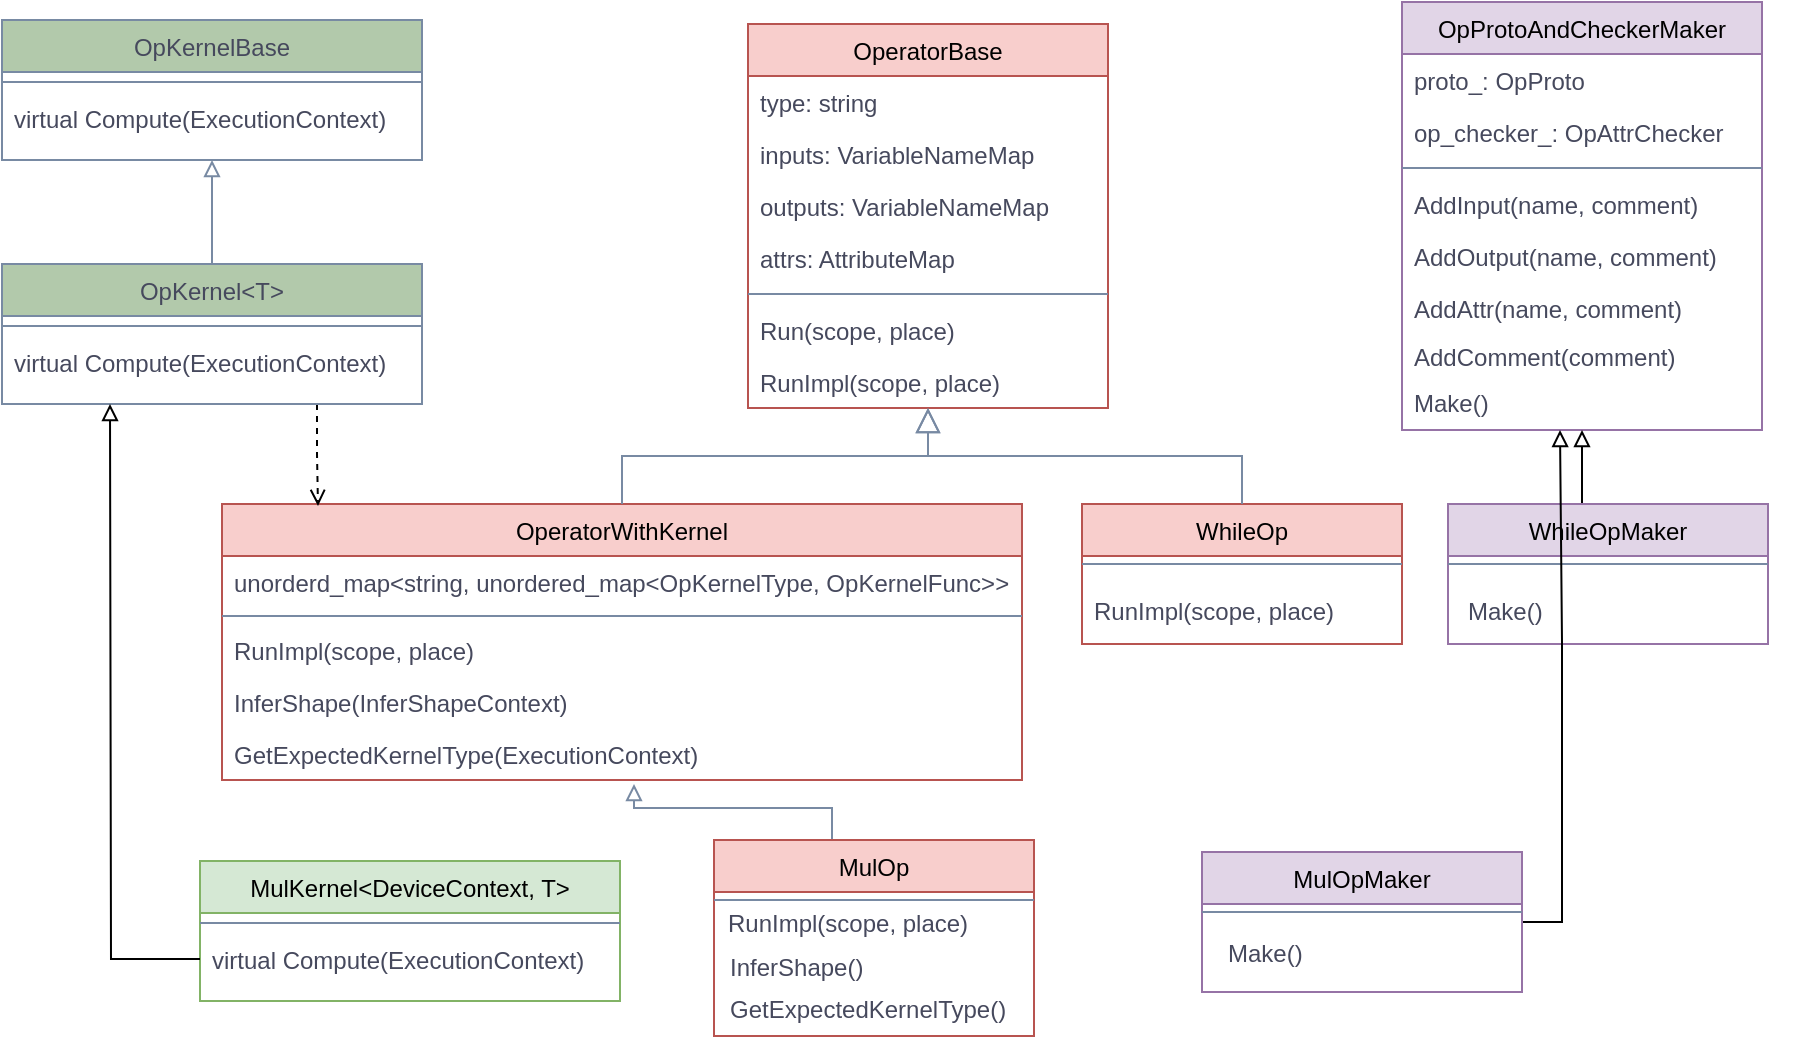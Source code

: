 <mxfile version="14.7.3" type="github">
  <diagram id="C5RBs43oDa-KdzZeNtuy" name="Page-1">
    <mxGraphModel dx="1773" dy="477" grid="0" gridSize="10" guides="1" tooltips="1" connect="1" arrows="1" fold="1" page="1" pageScale="1" pageWidth="827" pageHeight="1169" math="0" shadow="0">
      <root>
        <mxCell id="WIyWlLk6GJQsqaUBKTNV-0" />
        <mxCell id="WIyWlLk6GJQsqaUBKTNV-1" parent="WIyWlLk6GJQsqaUBKTNV-0" />
        <mxCell id="zkfFHV4jXpPFQw0GAbJ--0" value="OperatorBase" style="swimlane;fontStyle=0;align=center;verticalAlign=top;childLayout=stackLayout;horizontal=1;startSize=26;horizontalStack=0;resizeParent=1;resizeLast=0;collapsible=1;marginBottom=0;rounded=0;shadow=0;strokeWidth=1;fillColor=#f8cecc;strokeColor=#b85450;" parent="WIyWlLk6GJQsqaUBKTNV-1" vertex="1">
          <mxGeometry x="163" y="120" width="180" height="192" as="geometry">
            <mxRectangle x="230" y="140" width="160" height="26" as="alternateBounds" />
          </mxGeometry>
        </mxCell>
        <mxCell id="zkfFHV4jXpPFQw0GAbJ--1" value="type: string" style="text;align=left;verticalAlign=top;spacingLeft=4;spacingRight=4;overflow=hidden;rotatable=0;points=[[0,0.5],[1,0.5]];portConstraint=eastwest;fontColor=#46495D;" parent="zkfFHV4jXpPFQw0GAbJ--0" vertex="1">
          <mxGeometry y="26" width="180" height="26" as="geometry" />
        </mxCell>
        <mxCell id="zkfFHV4jXpPFQw0GAbJ--2" value="inputs: VariableNameMap" style="text;align=left;verticalAlign=top;spacingLeft=4;spacingRight=4;overflow=hidden;rotatable=0;points=[[0,0.5],[1,0.5]];portConstraint=eastwest;rounded=0;shadow=0;html=0;fontColor=#46495D;" parent="zkfFHV4jXpPFQw0GAbJ--0" vertex="1">
          <mxGeometry y="52" width="180" height="26" as="geometry" />
        </mxCell>
        <mxCell id="yKPmHMMZ9PjpKHWTUBsK-0" value="outputs: VariableNameMap&#xa;" style="text;align=left;verticalAlign=top;spacingLeft=4;spacingRight=4;overflow=hidden;rotatable=0;points=[[0,0.5],[1,0.5]];portConstraint=eastwest;rounded=0;shadow=0;html=0;fontColor=#46495D;" parent="zkfFHV4jXpPFQw0GAbJ--0" vertex="1">
          <mxGeometry y="78" width="180" height="26" as="geometry" />
        </mxCell>
        <mxCell id="zkfFHV4jXpPFQw0GAbJ--3" value="attrs: AttributeMap" style="text;align=left;verticalAlign=top;spacingLeft=4;spacingRight=4;overflow=hidden;rotatable=0;points=[[0,0.5],[1,0.5]];portConstraint=eastwest;rounded=0;shadow=0;html=0;fontColor=#46495D;" parent="zkfFHV4jXpPFQw0GAbJ--0" vertex="1">
          <mxGeometry y="104" width="180" height="26" as="geometry" />
        </mxCell>
        <mxCell id="zkfFHV4jXpPFQw0GAbJ--4" value="" style="line;html=1;strokeWidth=1;align=left;verticalAlign=middle;spacingTop=-1;spacingLeft=3;spacingRight=3;rotatable=0;labelPosition=right;points=[];portConstraint=eastwest;fillColor=#B2C9AB;strokeColor=#788AA3;fontColor=#46495D;" parent="zkfFHV4jXpPFQw0GAbJ--0" vertex="1">
          <mxGeometry y="130" width="180" height="10" as="geometry" />
        </mxCell>
        <mxCell id="yKPmHMMZ9PjpKHWTUBsK-3" value="Run(scope, place)" style="text;align=left;verticalAlign=top;spacingLeft=4;spacingRight=4;overflow=hidden;rotatable=0;points=[[0,0.5],[1,0.5]];portConstraint=eastwest;fontColor=#46495D;" parent="zkfFHV4jXpPFQw0GAbJ--0" vertex="1">
          <mxGeometry y="140" width="180" height="26" as="geometry" />
        </mxCell>
        <mxCell id="zkfFHV4jXpPFQw0GAbJ--5" value="RunImpl(scope, place)" style="text;align=left;verticalAlign=top;spacingLeft=4;spacingRight=4;overflow=hidden;rotatable=0;points=[[0,0.5],[1,0.5]];portConstraint=eastwest;fontColor=#46495D;" parent="zkfFHV4jXpPFQw0GAbJ--0" vertex="1">
          <mxGeometry y="166" width="180" height="26" as="geometry" />
        </mxCell>
        <mxCell id="zkfFHV4jXpPFQw0GAbJ--6" value="OperatorWithKernel" style="swimlane;fontStyle=0;align=center;verticalAlign=top;childLayout=stackLayout;horizontal=1;startSize=26;horizontalStack=0;resizeParent=1;resizeLast=0;collapsible=1;marginBottom=0;rounded=0;shadow=0;strokeWidth=1;fillColor=#f8cecc;strokeColor=#b85450;" parent="WIyWlLk6GJQsqaUBKTNV-1" vertex="1">
          <mxGeometry x="-100" y="360" width="400" height="138" as="geometry">
            <mxRectangle x="130" y="380" width="160" height="26" as="alternateBounds" />
          </mxGeometry>
        </mxCell>
        <mxCell id="zkfFHV4jXpPFQw0GAbJ--7" value="unorderd_map&lt;string, unordered_map&lt;OpKernelType, OpKernelFunc&gt;&gt;" style="text;align=left;verticalAlign=top;spacingLeft=4;spacingRight=4;overflow=hidden;rotatable=0;points=[[0,0.5],[1,0.5]];portConstraint=eastwest;fontColor=#46495D;" parent="zkfFHV4jXpPFQw0GAbJ--6" vertex="1">
          <mxGeometry y="26" width="400" height="26" as="geometry" />
        </mxCell>
        <mxCell id="zkfFHV4jXpPFQw0GAbJ--9" value="" style="line;html=1;strokeWidth=1;align=left;verticalAlign=middle;spacingTop=-1;spacingLeft=3;spacingRight=3;rotatable=0;labelPosition=right;points=[];portConstraint=eastwest;fillColor=#B2C9AB;strokeColor=#788AA3;fontColor=#46495D;" parent="zkfFHV4jXpPFQw0GAbJ--6" vertex="1">
          <mxGeometry y="52" width="400" height="8" as="geometry" />
        </mxCell>
        <mxCell id="zkfFHV4jXpPFQw0GAbJ--11" value="RunImpl(scope, place)" style="text;align=left;verticalAlign=top;spacingLeft=4;spacingRight=4;overflow=hidden;rotatable=0;points=[[0,0.5],[1,0.5]];portConstraint=eastwest;fontColor=#46495D;" parent="zkfFHV4jXpPFQw0GAbJ--6" vertex="1">
          <mxGeometry y="60" width="400" height="26" as="geometry" />
        </mxCell>
        <mxCell id="yKPmHMMZ9PjpKHWTUBsK-40" value="InferShape(InferShapeContext)" style="text;align=left;verticalAlign=top;spacingLeft=4;spacingRight=4;overflow=hidden;rotatable=0;points=[[0,0.5],[1,0.5]];portConstraint=eastwest;fontColor=#46495D;" parent="zkfFHV4jXpPFQw0GAbJ--6" vertex="1">
          <mxGeometry y="86" width="400" height="26" as="geometry" />
        </mxCell>
        <mxCell id="yKPmHMMZ9PjpKHWTUBsK-48" value="GetExpectedKernelType(ExecutionContext)" style="text;align=left;verticalAlign=top;spacingLeft=4;spacingRight=4;overflow=hidden;rotatable=0;points=[[0,0.5],[1,0.5]];portConstraint=eastwest;fontColor=#46495D;" parent="zkfFHV4jXpPFQw0GAbJ--6" vertex="1">
          <mxGeometry y="112" width="400" height="26" as="geometry" />
        </mxCell>
        <mxCell id="zkfFHV4jXpPFQw0GAbJ--12" value="" style="endArrow=block;endSize=10;endFill=0;shadow=0;strokeWidth=1;rounded=0;edgeStyle=elbowEdgeStyle;elbow=vertical;strokeColor=#788AA3;fontColor=#46495D;" parent="WIyWlLk6GJQsqaUBKTNV-1" source="zkfFHV4jXpPFQw0GAbJ--6" target="zkfFHV4jXpPFQw0GAbJ--0" edge="1">
          <mxGeometry width="160" relative="1" as="geometry">
            <mxPoint x="200" y="203" as="sourcePoint" />
            <mxPoint x="200" y="203" as="targetPoint" />
          </mxGeometry>
        </mxCell>
        <mxCell id="zkfFHV4jXpPFQw0GAbJ--13" value="WhileOp" style="swimlane;fontStyle=0;align=center;verticalAlign=top;childLayout=stackLayout;horizontal=1;startSize=26;horizontalStack=0;resizeParent=1;resizeLast=0;collapsible=1;marginBottom=0;rounded=0;shadow=0;strokeWidth=1;fillColor=#f8cecc;strokeColor=#b85450;" parent="WIyWlLk6GJQsqaUBKTNV-1" vertex="1">
          <mxGeometry x="330" y="360" width="160" height="70" as="geometry">
            <mxRectangle x="340" y="380" width="170" height="26" as="alternateBounds" />
          </mxGeometry>
        </mxCell>
        <mxCell id="zkfFHV4jXpPFQw0GAbJ--15" value="" style="line;html=1;strokeWidth=1;align=left;verticalAlign=middle;spacingTop=-1;spacingLeft=3;spacingRight=3;rotatable=0;labelPosition=right;points=[];portConstraint=eastwest;fillColor=#B2C9AB;strokeColor=#788AA3;fontColor=#46495D;" parent="zkfFHV4jXpPFQw0GAbJ--13" vertex="1">
          <mxGeometry y="26" width="160" height="8" as="geometry" />
        </mxCell>
        <mxCell id="zkfFHV4jXpPFQw0GAbJ--16" value="" style="endArrow=block;endSize=10;endFill=0;shadow=0;strokeWidth=1;rounded=0;edgeStyle=elbowEdgeStyle;elbow=vertical;strokeColor=#788AA3;fontColor=#46495D;" parent="WIyWlLk6GJQsqaUBKTNV-1" source="zkfFHV4jXpPFQw0GAbJ--13" target="zkfFHV4jXpPFQw0GAbJ--0" edge="1">
          <mxGeometry width="160" relative="1" as="geometry">
            <mxPoint x="210" y="373" as="sourcePoint" />
            <mxPoint x="310" y="271" as="targetPoint" />
          </mxGeometry>
        </mxCell>
        <mxCell id="yKPmHMMZ9PjpKHWTUBsK-7" value="RunImpl(scope, place)" style="text;align=left;verticalAlign=top;spacingLeft=4;spacingRight=4;overflow=hidden;rotatable=0;points=[[0,0.5],[1,0.5]];portConstraint=eastwest;fontColor=#46495D;" parent="WIyWlLk6GJQsqaUBKTNV-1" vertex="1">
          <mxGeometry x="330" y="400" width="180" height="26" as="geometry" />
        </mxCell>
        <mxCell id="yKPmHMMZ9PjpKHWTUBsK-23" style="edgeStyle=orthogonalEdgeStyle;rounded=0;orthogonalLoop=1;jettySize=auto;html=1;endArrow=block;endFill=0;strokeColor=#788AA3;fontColor=#46495D;exitX=0.5;exitY=0;exitDx=0;exitDy=0;" parent="WIyWlLk6GJQsqaUBKTNV-1" source="yKPmHMMZ9PjpKHWTUBsK-17" edge="1">
          <mxGeometry relative="1" as="geometry">
            <mxPoint x="106.0" y="500" as="targetPoint" />
            <Array as="points">
              <mxPoint x="205" y="528" />
              <mxPoint x="205" y="512" />
              <mxPoint x="106" y="512" />
            </Array>
          </mxGeometry>
        </mxCell>
        <mxCell id="yKPmHMMZ9PjpKHWTUBsK-17" value="MulOp" style="swimlane;fontStyle=0;align=center;verticalAlign=top;childLayout=stackLayout;horizontal=1;startSize=26;horizontalStack=0;resizeParent=1;resizeLast=0;collapsible=1;marginBottom=0;rounded=0;shadow=0;strokeWidth=1;fillColor=#f8cecc;strokeColor=#b85450;" parent="WIyWlLk6GJQsqaUBKTNV-1" vertex="1">
          <mxGeometry x="146" y="528" width="160" height="98" as="geometry">
            <mxRectangle x="340" y="380" width="170" height="26" as="alternateBounds" />
          </mxGeometry>
        </mxCell>
        <mxCell id="yKPmHMMZ9PjpKHWTUBsK-18" value="" style="line;html=1;strokeWidth=1;align=left;verticalAlign=middle;spacingTop=-1;spacingLeft=3;spacingRight=3;rotatable=0;labelPosition=right;points=[];portConstraint=eastwest;fillColor=#B2C9AB;strokeColor=#788AA3;fontColor=#46495D;" parent="yKPmHMMZ9PjpKHWTUBsK-17" vertex="1">
          <mxGeometry y="26" width="160" height="8" as="geometry" />
        </mxCell>
        <mxCell id="yKPmHMMZ9PjpKHWTUBsK-26" value="OpKernelBase" style="swimlane;fontStyle=0;align=center;verticalAlign=top;childLayout=stackLayout;horizontal=1;startSize=26;horizontalStack=0;resizeParent=1;resizeLast=0;collapsible=1;marginBottom=0;rounded=0;shadow=0;strokeWidth=1;fillColor=#B2C9AB;strokeColor=#788AA3;fontColor=#46495D;" parent="WIyWlLk6GJQsqaUBKTNV-1" vertex="1">
          <mxGeometry x="-210" y="118" width="210" height="70" as="geometry">
            <mxRectangle x="230" y="140" width="160" height="26" as="alternateBounds" />
          </mxGeometry>
        </mxCell>
        <mxCell id="yKPmHMMZ9PjpKHWTUBsK-31" value="" style="line;html=1;strokeWidth=1;align=left;verticalAlign=middle;spacingTop=-1;spacingLeft=3;spacingRight=3;rotatable=0;labelPosition=right;points=[];portConstraint=eastwest;fillColor=#B2C9AB;strokeColor=#788AA3;fontColor=#46495D;" parent="yKPmHMMZ9PjpKHWTUBsK-26" vertex="1">
          <mxGeometry y="26" width="210" height="10" as="geometry" />
        </mxCell>
        <mxCell id="yKPmHMMZ9PjpKHWTUBsK-32" value="virtual Compute(ExecutionContext)" style="text;align=left;verticalAlign=top;spacingLeft=4;spacingRight=4;overflow=hidden;rotatable=0;points=[[0,0.5],[1,0.5]];portConstraint=eastwest;fontColor=#46495D;" parent="yKPmHMMZ9PjpKHWTUBsK-26" vertex="1">
          <mxGeometry y="36" width="210" height="26" as="geometry" />
        </mxCell>
        <mxCell id="yKPmHMMZ9PjpKHWTUBsK-38" style="edgeStyle=orthogonalEdgeStyle;rounded=0;orthogonalLoop=1;jettySize=auto;html=1;exitX=0.5;exitY=0;exitDx=0;exitDy=0;entryX=0.5;entryY=1;entryDx=0;entryDy=0;endArrow=block;endFill=0;strokeColor=#788AA3;fontColor=#46495D;" parent="WIyWlLk6GJQsqaUBKTNV-1" source="yKPmHMMZ9PjpKHWTUBsK-35" target="yKPmHMMZ9PjpKHWTUBsK-26" edge="1">
          <mxGeometry relative="1" as="geometry" />
        </mxCell>
        <mxCell id="NQlYh24u3-IMjoaA24Wh-25" style="edgeStyle=orthogonalEdgeStyle;rounded=0;orthogonalLoop=1;jettySize=auto;html=1;exitX=0.75;exitY=1;exitDx=0;exitDy=0;endArrow=open;endFill=0;dashed=1;entryX=0.12;entryY=0.007;entryDx=0;entryDy=0;entryPerimeter=0;" parent="WIyWlLk6GJQsqaUBKTNV-1" source="yKPmHMMZ9PjpKHWTUBsK-35" target="zkfFHV4jXpPFQw0GAbJ--6" edge="1">
          <mxGeometry relative="1" as="geometry">
            <mxPoint x="-52" y="356" as="targetPoint" />
          </mxGeometry>
        </mxCell>
        <mxCell id="yKPmHMMZ9PjpKHWTUBsK-35" value="OpKernel&lt;T&gt;" style="swimlane;fontStyle=0;align=center;verticalAlign=top;childLayout=stackLayout;horizontal=1;startSize=26;horizontalStack=0;resizeParent=1;resizeLast=0;collapsible=1;marginBottom=0;rounded=0;shadow=0;strokeWidth=1;fillColor=#B2C9AB;strokeColor=#788AA3;fontColor=#46495D;" parent="WIyWlLk6GJQsqaUBKTNV-1" vertex="1">
          <mxGeometry x="-210" y="240" width="210" height="70" as="geometry">
            <mxRectangle x="230" y="140" width="160" height="26" as="alternateBounds" />
          </mxGeometry>
        </mxCell>
        <mxCell id="yKPmHMMZ9PjpKHWTUBsK-36" value="" style="line;html=1;strokeWidth=1;align=left;verticalAlign=middle;spacingTop=-1;spacingLeft=3;spacingRight=3;rotatable=0;labelPosition=right;points=[];portConstraint=eastwest;fillColor=#B2C9AB;strokeColor=#788AA3;fontColor=#46495D;" parent="yKPmHMMZ9PjpKHWTUBsK-35" vertex="1">
          <mxGeometry y="26" width="210" height="10" as="geometry" />
        </mxCell>
        <mxCell id="yKPmHMMZ9PjpKHWTUBsK-37" value="virtual Compute(ExecutionContext)" style="text;align=left;verticalAlign=top;spacingLeft=4;spacingRight=4;overflow=hidden;rotatable=0;points=[[0,0.5],[1,0.5]];portConstraint=eastwest;fontColor=#46495D;" parent="yKPmHMMZ9PjpKHWTUBsK-35" vertex="1">
          <mxGeometry y="36" width="210" height="26" as="geometry" />
        </mxCell>
        <mxCell id="yKPmHMMZ9PjpKHWTUBsK-41" value="RunImpl(scope, place)" style="text;align=left;verticalAlign=top;spacingLeft=4;spacingRight=4;overflow=hidden;rotatable=0;points=[[0,0.5],[1,0.5]];portConstraint=eastwest;fontColor=#46495D;" parent="WIyWlLk6GJQsqaUBKTNV-1" vertex="1">
          <mxGeometry x="147" y="556" width="190" height="26" as="geometry" />
        </mxCell>
        <mxCell id="yKPmHMMZ9PjpKHWTUBsK-42" value="InferShape()" style="text;align=left;verticalAlign=top;spacingLeft=4;spacingRight=4;overflow=hidden;rotatable=0;points=[[0,0.5],[1,0.5]];portConstraint=eastwest;fontColor=#46495D;" parent="WIyWlLk6GJQsqaUBKTNV-1" vertex="1">
          <mxGeometry x="148" y="578" width="190" height="26" as="geometry" />
        </mxCell>
        <mxCell id="yKPmHMMZ9PjpKHWTUBsK-50" value="GetExpectedKernelType()" style="text;align=left;verticalAlign=top;spacingLeft=4;spacingRight=4;overflow=hidden;rotatable=0;points=[[0,0.5],[1,0.5]];portConstraint=eastwest;fontColor=#46495D;" parent="WIyWlLk6GJQsqaUBKTNV-1" vertex="1">
          <mxGeometry x="148" y="599" width="155" height="26" as="geometry" />
        </mxCell>
        <mxCell id="yKPmHMMZ9PjpKHWTUBsK-52" value="MulKernel&lt;DeviceContext, T&gt;" style="swimlane;fontStyle=0;align=center;verticalAlign=top;childLayout=stackLayout;horizontal=1;startSize=26;horizontalStack=0;resizeParent=1;resizeLast=0;collapsible=1;marginBottom=0;rounded=0;shadow=0;strokeWidth=1;fillColor=#d5e8d4;strokeColor=#82b366;" parent="WIyWlLk6GJQsqaUBKTNV-1" vertex="1">
          <mxGeometry x="-111" y="538.5" width="210" height="70" as="geometry">
            <mxRectangle x="230" y="140" width="160" height="26" as="alternateBounds" />
          </mxGeometry>
        </mxCell>
        <mxCell id="yKPmHMMZ9PjpKHWTUBsK-53" value="" style="line;html=1;strokeWidth=1;align=left;verticalAlign=middle;spacingTop=-1;spacingLeft=3;spacingRight=3;rotatable=0;labelPosition=right;points=[];portConstraint=eastwest;fillColor=#B2C9AB;strokeColor=#788AA3;fontColor=#46495D;" parent="yKPmHMMZ9PjpKHWTUBsK-52" vertex="1">
          <mxGeometry y="26" width="210" height="10" as="geometry" />
        </mxCell>
        <mxCell id="yKPmHMMZ9PjpKHWTUBsK-54" value="virtual Compute(ExecutionContext)" style="text;align=left;verticalAlign=top;spacingLeft=4;spacingRight=4;overflow=hidden;rotatable=0;points=[[0,0.5],[1,0.5]];portConstraint=eastwest;fontColor=#46495D;" parent="yKPmHMMZ9PjpKHWTUBsK-52" vertex="1">
          <mxGeometry y="36" width="210" height="26" as="geometry" />
        </mxCell>
        <mxCell id="NQlYh24u3-IMjoaA24Wh-1" value="OpProtoAndCheckerMaker" style="swimlane;fontStyle=0;align=center;verticalAlign=top;childLayout=stackLayout;horizontal=1;startSize=26;horizontalStack=0;resizeParent=1;resizeLast=0;collapsible=1;marginBottom=0;rounded=0;shadow=0;strokeWidth=1;fillColor=#e1d5e7;strokeColor=#9673a6;" parent="WIyWlLk6GJQsqaUBKTNV-1" vertex="1">
          <mxGeometry x="490" y="109" width="180" height="214" as="geometry">
            <mxRectangle x="230" y="140" width="160" height="26" as="alternateBounds" />
          </mxGeometry>
        </mxCell>
        <mxCell id="NQlYh24u3-IMjoaA24Wh-2" value="proto_: OpProto" style="text;align=left;verticalAlign=top;spacingLeft=4;spacingRight=4;overflow=hidden;rotatable=0;points=[[0,0.5],[1,0.5]];portConstraint=eastwest;fontColor=#46495D;" parent="NQlYh24u3-IMjoaA24Wh-1" vertex="1">
          <mxGeometry y="26" width="180" height="26" as="geometry" />
        </mxCell>
        <mxCell id="NQlYh24u3-IMjoaA24Wh-3" value="op_checker_: OpAttrChecker" style="text;align=left;verticalAlign=top;spacingLeft=4;spacingRight=4;overflow=hidden;rotatable=0;points=[[0,0.5],[1,0.5]];portConstraint=eastwest;rounded=0;shadow=0;html=0;fontColor=#46495D;" parent="NQlYh24u3-IMjoaA24Wh-1" vertex="1">
          <mxGeometry y="52" width="180" height="26" as="geometry" />
        </mxCell>
        <mxCell id="NQlYh24u3-IMjoaA24Wh-6" value="" style="line;html=1;strokeWidth=1;align=left;verticalAlign=middle;spacingTop=-1;spacingLeft=3;spacingRight=3;rotatable=0;labelPosition=right;points=[];portConstraint=eastwest;fillColor=#B2C9AB;strokeColor=#788AA3;fontColor=#46495D;" parent="NQlYh24u3-IMjoaA24Wh-1" vertex="1">
          <mxGeometry y="78" width="180" height="10" as="geometry" />
        </mxCell>
        <mxCell id="NQlYh24u3-IMjoaA24Wh-7" value="AddInput(name, comment)" style="text;align=left;verticalAlign=top;spacingLeft=4;spacingRight=4;overflow=hidden;rotatable=0;points=[[0,0.5],[1,0.5]];portConstraint=eastwest;fontColor=#46495D;" parent="NQlYh24u3-IMjoaA24Wh-1" vertex="1">
          <mxGeometry y="88" width="180" height="26" as="geometry" />
        </mxCell>
        <mxCell id="NQlYh24u3-IMjoaA24Wh-8" value="AddOutput(name, comment)" style="text;align=left;verticalAlign=top;spacingLeft=4;spacingRight=4;overflow=hidden;rotatable=0;points=[[0,0.5],[1,0.5]];portConstraint=eastwest;fontColor=#46495D;" parent="NQlYh24u3-IMjoaA24Wh-1" vertex="1">
          <mxGeometry y="114" width="180" height="26" as="geometry" />
        </mxCell>
        <mxCell id="NQlYh24u3-IMjoaA24Wh-9" value="AddAttr(name, comment)" style="text;align=left;verticalAlign=top;spacingLeft=4;spacingRight=4;overflow=hidden;rotatable=0;points=[[0,0.5],[1,0.5]];portConstraint=eastwest;fontColor=#46495D;" parent="NQlYh24u3-IMjoaA24Wh-1" vertex="1">
          <mxGeometry y="140" width="180" height="26" as="geometry" />
        </mxCell>
        <mxCell id="NQlYh24u3-IMjoaA24Wh-10" value="AddComment(comment)" style="text;align=left;verticalAlign=top;spacingLeft=4;spacingRight=4;overflow=hidden;rotatable=0;points=[[0,0.5],[1,0.5]];portConstraint=eastwest;fontColor=#46495D;" parent="WIyWlLk6GJQsqaUBKTNV-1" vertex="1">
          <mxGeometry x="490" y="273" width="180" height="26" as="geometry" />
        </mxCell>
        <mxCell id="NQlYh24u3-IMjoaA24Wh-12" value="Make()" style="text;align=left;verticalAlign=top;spacingLeft=4;spacingRight=4;overflow=hidden;rotatable=0;points=[[0,0.5],[1,0.5]];portConstraint=eastwest;fontColor=#46495D;" parent="WIyWlLk6GJQsqaUBKTNV-1" vertex="1">
          <mxGeometry x="490" y="296" width="180" height="24" as="geometry" />
        </mxCell>
        <mxCell id="NQlYh24u3-IMjoaA24Wh-16" style="edgeStyle=orthogonalEdgeStyle;rounded=0;orthogonalLoop=1;jettySize=auto;html=1;exitX=0.5;exitY=0;exitDx=0;exitDy=0;entryX=0.5;entryY=1;entryDx=0;entryDy=0;endArrow=block;endFill=0;" parent="WIyWlLk6GJQsqaUBKTNV-1" source="NQlYh24u3-IMjoaA24Wh-13" target="NQlYh24u3-IMjoaA24Wh-1" edge="1">
          <mxGeometry relative="1" as="geometry" />
        </mxCell>
        <mxCell id="NQlYh24u3-IMjoaA24Wh-13" value="WhileOpMaker" style="swimlane;fontStyle=0;align=center;verticalAlign=top;childLayout=stackLayout;horizontal=1;startSize=26;horizontalStack=0;resizeParent=1;resizeLast=0;collapsible=1;marginBottom=0;rounded=0;shadow=0;strokeWidth=1;fillColor=#e1d5e7;strokeColor=#9673a6;" parent="WIyWlLk6GJQsqaUBKTNV-1" vertex="1">
          <mxGeometry x="513" y="360" width="160" height="70" as="geometry">
            <mxRectangle x="340" y="380" width="170" height="26" as="alternateBounds" />
          </mxGeometry>
        </mxCell>
        <mxCell id="NQlYh24u3-IMjoaA24Wh-14" value="" style="line;html=1;strokeWidth=1;align=left;verticalAlign=middle;spacingTop=-1;spacingLeft=3;spacingRight=3;rotatable=0;labelPosition=right;points=[];portConstraint=eastwest;fillColor=#B2C9AB;strokeColor=#788AA3;fontColor=#46495D;" parent="NQlYh24u3-IMjoaA24Wh-13" vertex="1">
          <mxGeometry y="26" width="160" height="8" as="geometry" />
        </mxCell>
        <mxCell id="NQlYh24u3-IMjoaA24Wh-15" value="Make()" style="text;align=left;verticalAlign=top;spacingLeft=4;spacingRight=4;overflow=hidden;rotatable=0;points=[[0,0.5],[1,0.5]];portConstraint=eastwest;fontColor=#46495D;" parent="WIyWlLk6GJQsqaUBKTNV-1" vertex="1">
          <mxGeometry x="517" y="400" width="180" height="24" as="geometry" />
        </mxCell>
        <mxCell id="NQlYh24u3-IMjoaA24Wh-21" style="edgeStyle=orthogonalEdgeStyle;rounded=0;orthogonalLoop=1;jettySize=auto;html=1;endArrow=block;endFill=0;" parent="WIyWlLk6GJQsqaUBKTNV-1" source="NQlYh24u3-IMjoaA24Wh-17" edge="1">
          <mxGeometry relative="1" as="geometry">
            <mxPoint x="569" y="323" as="targetPoint" />
          </mxGeometry>
        </mxCell>
        <mxCell id="NQlYh24u3-IMjoaA24Wh-17" value="MulOpMaker" style="swimlane;fontStyle=0;align=center;verticalAlign=top;childLayout=stackLayout;horizontal=1;startSize=26;horizontalStack=0;resizeParent=1;resizeLast=0;collapsible=1;marginBottom=0;rounded=0;shadow=0;strokeWidth=1;fillColor=#e1d5e7;strokeColor=#9673a6;" parent="WIyWlLk6GJQsqaUBKTNV-1" vertex="1">
          <mxGeometry x="390" y="534" width="160" height="70" as="geometry">
            <mxRectangle x="340" y="380" width="170" height="26" as="alternateBounds" />
          </mxGeometry>
        </mxCell>
        <mxCell id="NQlYh24u3-IMjoaA24Wh-18" value="" style="line;html=1;strokeWidth=1;align=left;verticalAlign=middle;spacingTop=-1;spacingLeft=3;spacingRight=3;rotatable=0;labelPosition=right;points=[];portConstraint=eastwest;fillColor=#B2C9AB;strokeColor=#788AA3;fontColor=#46495D;" parent="NQlYh24u3-IMjoaA24Wh-17" vertex="1">
          <mxGeometry y="26" width="160" height="8" as="geometry" />
        </mxCell>
        <mxCell id="NQlYh24u3-IMjoaA24Wh-22" value="Make()" style="text;align=left;verticalAlign=top;spacingLeft=4;spacingRight=4;overflow=hidden;rotatable=0;points=[[0,0.5],[1,0.5]];portConstraint=eastwest;fontColor=#46495D;" parent="WIyWlLk6GJQsqaUBKTNV-1" vertex="1">
          <mxGeometry x="397" y="571" width="180" height="24" as="geometry" />
        </mxCell>
        <mxCell id="NQlYh24u3-IMjoaA24Wh-23" style="edgeStyle=orthogonalEdgeStyle;rounded=0;orthogonalLoop=1;jettySize=auto;html=1;endArrow=block;endFill=0;" parent="WIyWlLk6GJQsqaUBKTNV-1" source="yKPmHMMZ9PjpKHWTUBsK-54" edge="1">
          <mxGeometry relative="1" as="geometry">
            <mxPoint x="-156" y="310" as="targetPoint" />
          </mxGeometry>
        </mxCell>
      </root>
    </mxGraphModel>
  </diagram>
</mxfile>
